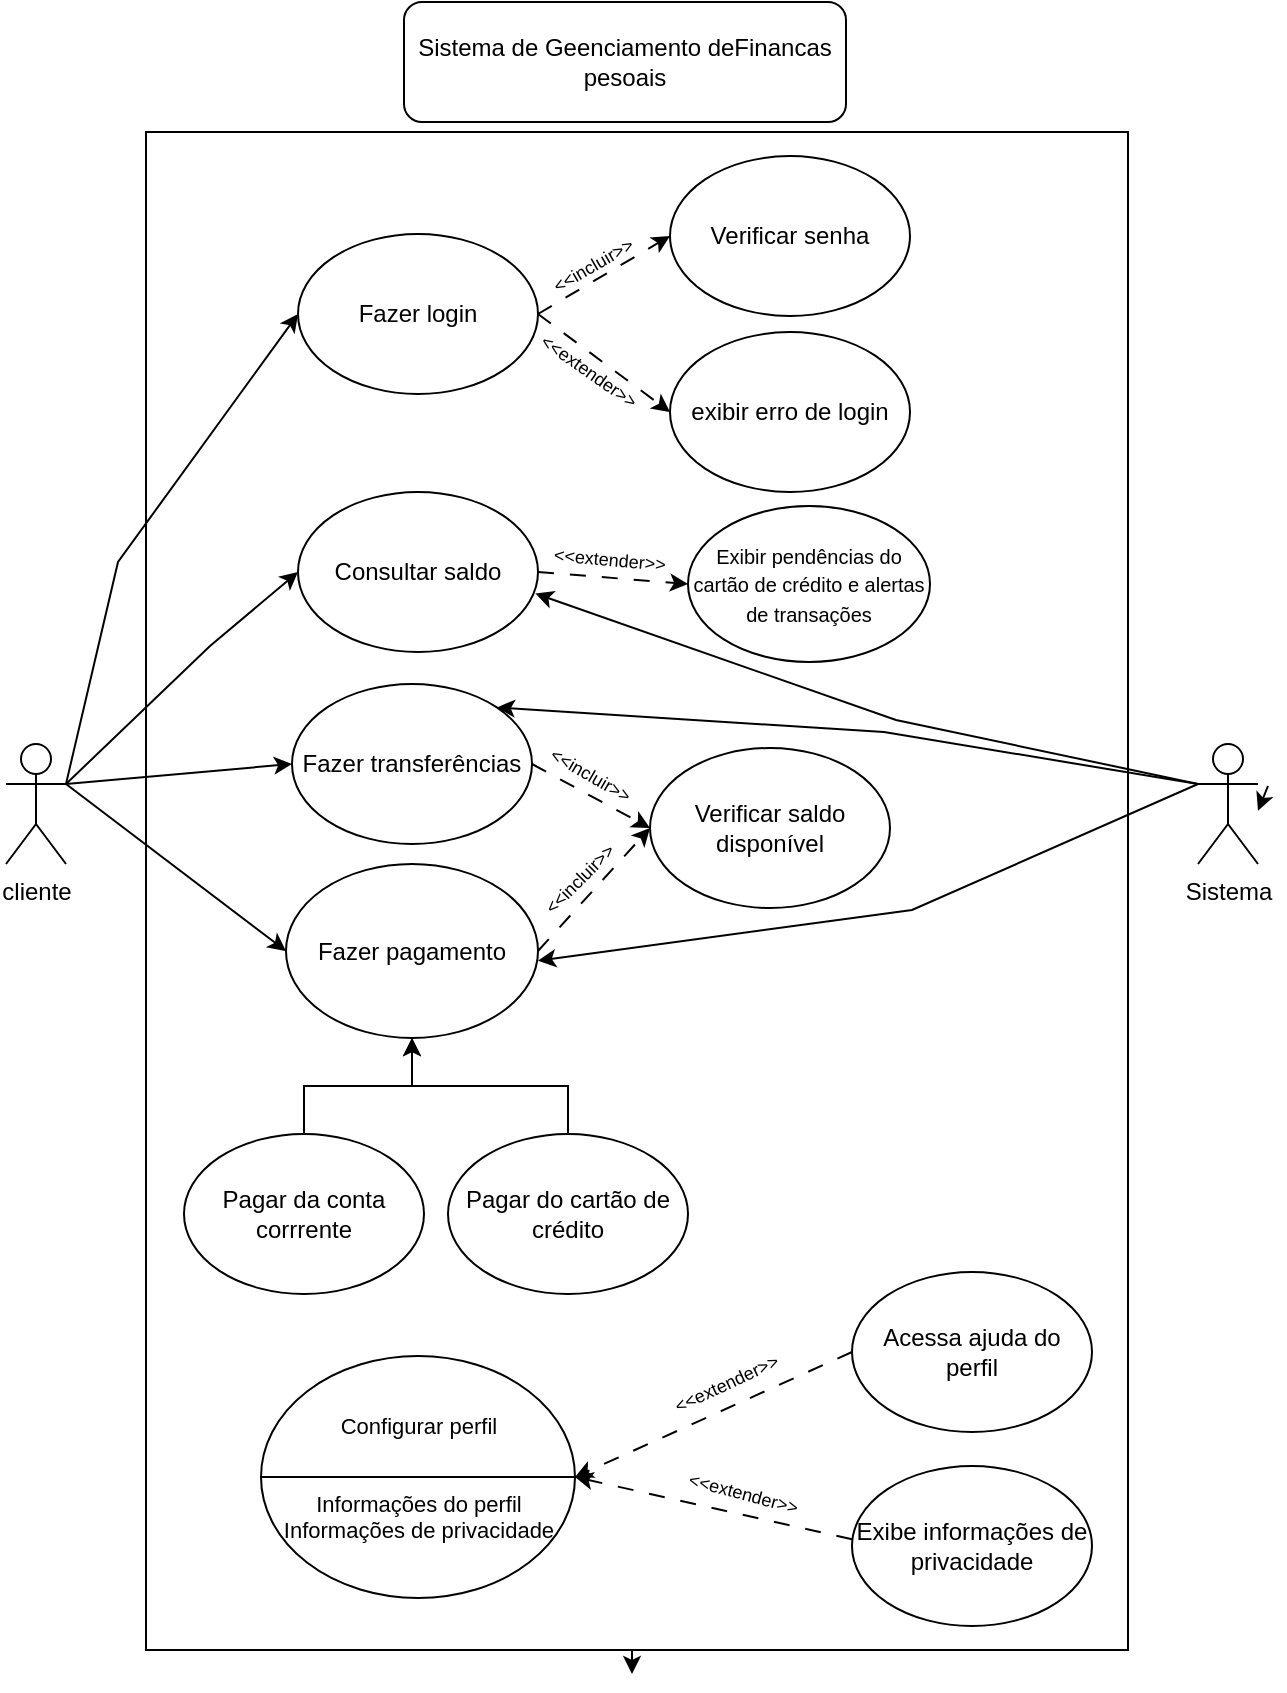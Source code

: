 <mxfile version="22.0.2" type="github">
  <diagram name="Page-1" id="4mHVYZyLnhP37JVIOnOW">
    <mxGraphModel dx="2629" dy="1048" grid="0" gridSize="10" guides="1" tooltips="1" connect="1" arrows="1" fold="1" page="0" pageScale="1" pageWidth="850" pageHeight="1100" math="0" shadow="0">
      <root>
        <mxCell id="0" />
        <mxCell id="1" parent="0" />
        <mxCell id="uMvzzYSh7ymHvS__3Q5s-1" value="&lt;div&gt;cliente&lt;/div&gt;&lt;div&gt;&lt;br&gt;&lt;/div&gt;" style="shape=umlActor;verticalLabelPosition=bottom;verticalAlign=top;html=1;outlineConnect=0;" vertex="1" parent="1">
          <mxGeometry x="-1115" y="212" width="30" height="60" as="geometry" />
        </mxCell>
        <mxCell id="uMvzzYSh7ymHvS__3Q5s-52" style="edgeStyle=orthogonalEdgeStyle;rounded=0;orthogonalLoop=1;jettySize=auto;html=1;exitX=0.5;exitY=1;exitDx=0;exitDy=0;" edge="1" parent="1" source="uMvzzYSh7ymHvS__3Q5s-3">
          <mxGeometry relative="1" as="geometry">
            <mxPoint x="-802" y="677" as="targetPoint" />
          </mxGeometry>
        </mxCell>
        <mxCell id="uMvzzYSh7ymHvS__3Q5s-3" value="" style="rounded=0;whiteSpace=wrap;html=1;gradientColor=none;" vertex="1" parent="1">
          <mxGeometry x="-1045" y="-94" width="491" height="759" as="geometry" />
        </mxCell>
        <mxCell id="uMvzzYSh7ymHvS__3Q5s-6" value="Fazer login" style="ellipse;whiteSpace=wrap;html=1;" vertex="1" parent="1">
          <mxGeometry x="-969" y="-43" width="120" height="80" as="geometry" />
        </mxCell>
        <mxCell id="uMvzzYSh7ymHvS__3Q5s-7" value="Verificar senha" style="ellipse;whiteSpace=wrap;html=1;" vertex="1" parent="1">
          <mxGeometry x="-783" y="-82" width="120" height="80" as="geometry" />
        </mxCell>
        <mxCell id="uMvzzYSh7ymHvS__3Q5s-8" value="exibir erro de login" style="ellipse;whiteSpace=wrap;html=1;" vertex="1" parent="1">
          <mxGeometry x="-783" y="6" width="120" height="80" as="geometry" />
        </mxCell>
        <mxCell id="uMvzzYSh7ymHvS__3Q5s-9" value="Fazer transferências" style="ellipse;whiteSpace=wrap;html=1;" vertex="1" parent="1">
          <mxGeometry x="-972" y="182" width="120" height="80" as="geometry" />
        </mxCell>
        <mxCell id="uMvzzYSh7ymHvS__3Q5s-10" value="Verificar saldo disponível" style="ellipse;whiteSpace=wrap;html=1;" vertex="1" parent="1">
          <mxGeometry x="-793" y="214" width="120" height="80" as="geometry" />
        </mxCell>
        <mxCell id="uMvzzYSh7ymHvS__3Q5s-11" value="&lt;div style=&quot;font-size: 11px;&quot;&gt;&lt;font style=&quot;font-size: 11px;&quot;&gt;Configurar perfil&lt;/font&gt;&lt;/div&gt;&lt;div style=&quot;font-size: 11px;&quot;&gt;&lt;font style=&quot;font-size: 11px;&quot;&gt;&lt;br&gt;&lt;/font&gt;&lt;/div&gt;&lt;div style=&quot;font-size: 11px;&quot;&gt;&lt;font style=&quot;font-size: 11px;&quot;&gt;&lt;br&gt;&lt;/font&gt;&lt;/div&gt;&lt;div style=&quot;font-size: 11px;&quot;&gt;&lt;font style=&quot;font-size: 11px;&quot;&gt;Informações do perfil&lt;/font&gt;&lt;/div&gt;&lt;div style=&quot;font-size: 11px;&quot;&gt;&lt;font style=&quot;font-size: 11px;&quot;&gt;Informações de privacidade&lt;font style=&quot;font-size: 11px;&quot;&gt;&lt;br&gt;&lt;/font&gt;&lt;/font&gt;&lt;/div&gt;" style="ellipse;whiteSpace=wrap;html=1;" vertex="1" parent="1">
          <mxGeometry x="-987.5" y="518" width="157" height="121" as="geometry" />
        </mxCell>
        <mxCell id="uMvzzYSh7ymHvS__3Q5s-42" value="" style="edgeStyle=orthogonalEdgeStyle;rounded=0;orthogonalLoop=1;jettySize=auto;html=1;" edge="1" parent="1" source="uMvzzYSh7ymHvS__3Q5s-12" target="uMvzzYSh7ymHvS__3Q5s-13">
          <mxGeometry relative="1" as="geometry" />
        </mxCell>
        <mxCell id="uMvzzYSh7ymHvS__3Q5s-12" value="Pagar da conta corrrente" style="ellipse;whiteSpace=wrap;html=1;" vertex="1" parent="1">
          <mxGeometry x="-1026" y="407" width="120" height="80" as="geometry" />
        </mxCell>
        <mxCell id="uMvzzYSh7ymHvS__3Q5s-13" value="Fazer pagamento" style="ellipse;whiteSpace=wrap;html=1;" vertex="1" parent="1">
          <mxGeometry x="-975" y="272" width="126" height="87" as="geometry" />
        </mxCell>
        <mxCell id="uMvzzYSh7ymHvS__3Q5s-14" value="Consultar saldo" style="ellipse;whiteSpace=wrap;html=1;" vertex="1" parent="1">
          <mxGeometry x="-969" y="86" width="120" height="80" as="geometry" />
        </mxCell>
        <mxCell id="uMvzzYSh7ymHvS__3Q5s-20" value="" style="endArrow=classic;html=1;rounded=0;exitX=1;exitY=0.5;exitDx=0;exitDy=0;entryX=0;entryY=0.5;entryDx=0;entryDy=0;dashed=1;dashPattern=8 8;" edge="1" parent="1" source="uMvzzYSh7ymHvS__3Q5s-6" target="uMvzzYSh7ymHvS__3Q5s-7">
          <mxGeometry width="50" height="50" relative="1" as="geometry">
            <mxPoint x="-838" y="-2" as="sourcePoint" />
            <mxPoint x="-788" y="-52" as="targetPoint" />
          </mxGeometry>
        </mxCell>
        <mxCell id="uMvzzYSh7ymHvS__3Q5s-21" value="" style="endArrow=classic;html=1;rounded=0;exitX=1;exitY=0.5;exitDx=0;exitDy=0;entryX=0;entryY=0.5;entryDx=0;entryDy=0;dashed=1;dashPattern=8 8;" edge="1" parent="1" source="uMvzzYSh7ymHvS__3Q5s-6" target="uMvzzYSh7ymHvS__3Q5s-8">
          <mxGeometry width="50" height="50" relative="1" as="geometry">
            <mxPoint x="-841" y="23" as="sourcePoint" />
            <mxPoint x="-775" y="-16" as="targetPoint" />
          </mxGeometry>
        </mxCell>
        <mxCell id="uMvzzYSh7ymHvS__3Q5s-22" value="&lt;font style=&quot;font-size: 9px;&quot;&gt;&amp;lt;&amp;lt;incluir&amp;gt;&amp;gt;&lt;/font&gt;" style="text;html=1;strokeColor=none;fillColor=none;align=center;verticalAlign=middle;whiteSpace=wrap;rounded=0;rotation=-30;" vertex="1" parent="1">
          <mxGeometry x="-847" y="-35" width="50" height="13" as="geometry" />
        </mxCell>
        <mxCell id="uMvzzYSh7ymHvS__3Q5s-24" value="&lt;font style=&quot;font-size: 9px;&quot;&gt;&amp;lt;&amp;lt;extender&amp;gt;&amp;gt;&lt;/font&gt;" style="text;html=1;strokeColor=none;fillColor=none;align=center;verticalAlign=middle;whiteSpace=wrap;rounded=0;rotation=35;" vertex="1" parent="1">
          <mxGeometry x="-848" y="20" width="50" height="10" as="geometry" />
        </mxCell>
        <mxCell id="uMvzzYSh7ymHvS__3Q5s-25" value="" style="endArrow=classic;html=1;rounded=0;entryX=0;entryY=0.5;entryDx=0;entryDy=0;exitX=1;exitY=0.333;exitDx=0;exitDy=0;exitPerimeter=0;" edge="1" parent="1" source="uMvzzYSh7ymHvS__3Q5s-1" target="uMvzzYSh7ymHvS__3Q5s-6">
          <mxGeometry width="50" height="50" relative="1" as="geometry">
            <mxPoint x="-1056" y="50" as="sourcePoint" />
            <mxPoint x="-1006" as="targetPoint" />
            <Array as="points">
              <mxPoint x="-1059" y="121" />
            </Array>
          </mxGeometry>
        </mxCell>
        <mxCell id="uMvzzYSh7ymHvS__3Q5s-26" value="" style="endArrow=classic;html=1;rounded=0;entryX=0;entryY=0.5;entryDx=0;entryDy=0;exitX=1;exitY=0.333;exitDx=0;exitDy=0;exitPerimeter=0;" edge="1" parent="1" source="uMvzzYSh7ymHvS__3Q5s-1" target="uMvzzYSh7ymHvS__3Q5s-14">
          <mxGeometry width="50" height="50" relative="1" as="geometry">
            <mxPoint x="-1058" y="237" as="sourcePoint" />
            <mxPoint x="-959" y="7" as="targetPoint" />
            <Array as="points">
              <mxPoint x="-1013" y="163" />
            </Array>
          </mxGeometry>
        </mxCell>
        <mxCell id="uMvzzYSh7ymHvS__3Q5s-27" value="" style="endArrow=classic;html=1;rounded=0;entryX=0;entryY=0.5;entryDx=0;entryDy=0;exitX=1;exitY=0.333;exitDx=0;exitDy=0;exitPerimeter=0;" edge="1" parent="1" source="uMvzzYSh7ymHvS__3Q5s-1" target="uMvzzYSh7ymHvS__3Q5s-9">
          <mxGeometry width="50" height="50" relative="1" as="geometry">
            <mxPoint x="-1048" y="247" as="sourcePoint" />
            <mxPoint x="-949" y="17" as="targetPoint" />
            <Array as="points" />
          </mxGeometry>
        </mxCell>
        <mxCell id="uMvzzYSh7ymHvS__3Q5s-28" value="" style="endArrow=classic;html=1;rounded=0;entryX=0;entryY=0.5;entryDx=0;entryDy=0;exitX=1;exitY=0.333;exitDx=0;exitDy=0;exitPerimeter=0;" edge="1" parent="1" source="uMvzzYSh7ymHvS__3Q5s-1" target="uMvzzYSh7ymHvS__3Q5s-13">
          <mxGeometry width="50" height="50" relative="1" as="geometry">
            <mxPoint x="-1058" y="237" as="sourcePoint" />
            <mxPoint x="-962" y="232" as="targetPoint" />
            <Array as="points" />
          </mxGeometry>
        </mxCell>
        <mxCell id="uMvzzYSh7ymHvS__3Q5s-30" value="" style="endArrow=classic;html=1;rounded=0;exitX=1;exitY=0.5;exitDx=0;exitDy=0;entryX=0;entryY=0.5;entryDx=0;entryDy=0;dashed=1;dashPattern=8 8;" edge="1" parent="1" source="uMvzzYSh7ymHvS__3Q5s-9" target="uMvzzYSh7ymHvS__3Q5s-10">
          <mxGeometry width="50" height="50" relative="1" as="geometry">
            <mxPoint x="-844" y="255" as="sourcePoint" />
            <mxPoint x="-794" y="205" as="targetPoint" />
          </mxGeometry>
        </mxCell>
        <mxCell id="uMvzzYSh7ymHvS__3Q5s-32" value="&lt;font style=&quot;font-size: 9px;&quot;&gt;&amp;lt;&amp;lt;incluir&amp;gt;&amp;gt;&lt;/font&gt;" style="text;html=1;strokeColor=none;fillColor=none;align=center;verticalAlign=middle;whiteSpace=wrap;rounded=0;rotation=30;" vertex="1" parent="1">
          <mxGeometry x="-847" y="220" width="50" height="13" as="geometry" />
        </mxCell>
        <mxCell id="uMvzzYSh7ymHvS__3Q5s-34" value="&lt;font style=&quot;font-size: 9px;&quot;&gt;&amp;lt;&amp;lt;incluir&amp;gt;&amp;gt;&lt;/font&gt;" style="text;html=1;strokeColor=none;fillColor=none;align=center;verticalAlign=middle;whiteSpace=wrap;rounded=0;rotation=-45;" vertex="1" parent="1">
          <mxGeometry x="-854" y="272" width="50" height="13" as="geometry" />
        </mxCell>
        <mxCell id="uMvzzYSh7ymHvS__3Q5s-37" value="" style="endArrow=classic;html=1;rounded=0;exitX=1;exitY=0.5;exitDx=0;exitDy=0;entryX=0;entryY=0.5;entryDx=0;entryDy=0;dashed=1;dashPattern=8 8;" edge="1" parent="1" source="uMvzzYSh7ymHvS__3Q5s-13" target="uMvzzYSh7ymHvS__3Q5s-10">
          <mxGeometry width="50" height="50" relative="1" as="geometry">
            <mxPoint x="-847" y="307" as="sourcePoint" />
            <mxPoint x="-788" y="339" as="targetPoint" />
          </mxGeometry>
        </mxCell>
        <mxCell id="uMvzzYSh7ymHvS__3Q5s-38" value="&lt;font style=&quot;font-size: 10px;&quot;&gt;Exibir pendências do cartão de crédito e alertas de transações&lt;font style=&quot;font-size: 10px;&quot;&gt;&lt;br&gt;&lt;/font&gt;&lt;/font&gt;" style="ellipse;whiteSpace=wrap;html=1;" vertex="1" parent="1">
          <mxGeometry x="-774" y="93" width="121" height="78" as="geometry" />
        </mxCell>
        <mxCell id="uMvzzYSh7ymHvS__3Q5s-39" value="" style="endArrow=classic;html=1;rounded=0;entryX=0;entryY=0.5;entryDx=0;entryDy=0;exitX=1;exitY=0.5;exitDx=0;exitDy=0;dashed=1;dashPattern=8 8;" edge="1" parent="1" source="uMvzzYSh7ymHvS__3Q5s-14" target="uMvzzYSh7ymHvS__3Q5s-38">
          <mxGeometry width="50" height="50" relative="1" as="geometry">
            <mxPoint x="-849" y="151" as="sourcePoint" />
            <mxPoint x="-799" y="101" as="targetPoint" />
          </mxGeometry>
        </mxCell>
        <mxCell id="uMvzzYSh7ymHvS__3Q5s-40" value="&lt;font style=&quot;font-size: 9px;&quot;&gt;&amp;lt;&amp;lt;extender&amp;gt;&amp;gt;&lt;/font&gt;" style="text;html=1;strokeColor=none;fillColor=none;align=center;verticalAlign=middle;whiteSpace=wrap;rounded=0;rotation=5;" vertex="1" parent="1">
          <mxGeometry x="-838" y="114" width="50" height="10" as="geometry" />
        </mxCell>
        <mxCell id="uMvzzYSh7ymHvS__3Q5s-41" value="Pagar do cartão de crédito" style="ellipse;whiteSpace=wrap;html=1;" vertex="1" parent="1">
          <mxGeometry x="-894" y="407" width="120" height="80" as="geometry" />
        </mxCell>
        <mxCell id="uMvzzYSh7ymHvS__3Q5s-44" value="" style="endArrow=none;html=1;rounded=0;entryX=1;entryY=0.5;entryDx=0;entryDy=0;exitX=0;exitY=0.5;exitDx=0;exitDy=0;" edge="1" parent="1" source="uMvzzYSh7ymHvS__3Q5s-11" target="uMvzzYSh7ymHvS__3Q5s-11">
          <mxGeometry width="50" height="50" relative="1" as="geometry">
            <mxPoint x="-1000" y="617.5" as="sourcePoint" />
            <mxPoint x="-950" y="567.5" as="targetPoint" />
          </mxGeometry>
        </mxCell>
        <mxCell id="uMvzzYSh7ymHvS__3Q5s-45" value="" style="endArrow=classic;html=1;rounded=0;entryX=0.5;entryY=1;entryDx=0;entryDy=0;exitX=0.5;exitY=0;exitDx=0;exitDy=0;" edge="1" parent="1" source="uMvzzYSh7ymHvS__3Q5s-41" target="uMvzzYSh7ymHvS__3Q5s-13">
          <mxGeometry width="50" height="50" relative="1" as="geometry">
            <mxPoint x="-909" y="417" as="sourcePoint" />
            <mxPoint x="-859" y="367" as="targetPoint" />
            <Array as="points">
              <mxPoint x="-834" y="383" />
              <mxPoint x="-912" y="383" />
            </Array>
          </mxGeometry>
        </mxCell>
        <mxCell id="uMvzzYSh7ymHvS__3Q5s-46" value="Acessa ajuda do perfil" style="ellipse;whiteSpace=wrap;html=1;" vertex="1" parent="1">
          <mxGeometry x="-692" y="476" width="120" height="80" as="geometry" />
        </mxCell>
        <mxCell id="uMvzzYSh7ymHvS__3Q5s-47" value="Exibe informações de privacidade" style="ellipse;whiteSpace=wrap;html=1;" vertex="1" parent="1">
          <mxGeometry x="-692" y="573" width="120" height="80" as="geometry" />
        </mxCell>
        <mxCell id="uMvzzYSh7ymHvS__3Q5s-48" value="" style="endArrow=classic;html=1;rounded=0;entryX=1;entryY=0.5;entryDx=0;entryDy=0;exitX=0;exitY=0.5;exitDx=0;exitDy=0;dashed=1;dashPattern=8 8;" edge="1" parent="1" source="uMvzzYSh7ymHvS__3Q5s-46" target="uMvzzYSh7ymHvS__3Q5s-11">
          <mxGeometry width="50" height="50" relative="1" as="geometry">
            <mxPoint x="-730.53" y="512" as="sourcePoint" />
            <mxPoint x="-735.469" y="613" as="targetPoint" />
          </mxGeometry>
        </mxCell>
        <mxCell id="uMvzzYSh7ymHvS__3Q5s-50" value="" style="endArrow=classic;html=1;rounded=0;entryX=1;entryY=0.5;entryDx=0;entryDy=0;exitX=0;exitY=0.458;exitDx=0;exitDy=0;exitPerimeter=0;dashed=1;dashPattern=8 8;" edge="1" parent="1" source="uMvzzYSh7ymHvS__3Q5s-47" target="uMvzzYSh7ymHvS__3Q5s-11">
          <mxGeometry width="50" height="50" relative="1" as="geometry">
            <mxPoint x="-689" y="563" as="sourcePoint" />
            <mxPoint x="-830" y="611" as="targetPoint" />
          </mxGeometry>
        </mxCell>
        <mxCell id="uMvzzYSh7ymHvS__3Q5s-51" style="edgeStyle=orthogonalEdgeStyle;rounded=0;orthogonalLoop=1;jettySize=auto;html=1;exitX=0.5;exitY=1;exitDx=0;exitDy=0;" edge="1" parent="1" source="uMvzzYSh7ymHvS__3Q5s-3" target="uMvzzYSh7ymHvS__3Q5s-3">
          <mxGeometry relative="1" as="geometry" />
        </mxCell>
        <mxCell id="uMvzzYSh7ymHvS__3Q5s-55" value="" style="endArrow=classic;html=1;rounded=0;entryX=0.989;entryY=0.635;entryDx=0;entryDy=0;entryPerimeter=0;exitX=0;exitY=0.333;exitDx=0;exitDy=0;exitPerimeter=0;" edge="1" parent="1" source="uMvzzYSh7ymHvS__3Q5s-53" target="uMvzzYSh7ymHvS__3Q5s-14">
          <mxGeometry width="50" height="50" relative="1" as="geometry">
            <mxPoint x="-534" y="212" as="sourcePoint" />
            <mxPoint x="-398" y="150" as="targetPoint" />
            <Array as="points">
              <mxPoint x="-670" y="200" />
            </Array>
          </mxGeometry>
        </mxCell>
        <mxCell id="uMvzzYSh7ymHvS__3Q5s-57" value="" style="endArrow=classic;html=1;rounded=0;entryX=1;entryY=0;entryDx=0;entryDy=0;exitX=0;exitY=0.333;exitDx=0;exitDy=0;exitPerimeter=0;" edge="1" parent="1" source="uMvzzYSh7ymHvS__3Q5s-53" target="uMvzzYSh7ymHvS__3Q5s-9">
          <mxGeometry width="50" height="50" relative="1" as="geometry">
            <mxPoint x="-623" y="299" as="sourcePoint" />
            <mxPoint x="-573" y="249" as="targetPoint" />
            <Array as="points">
              <mxPoint x="-676" y="206" />
            </Array>
          </mxGeometry>
        </mxCell>
        <mxCell id="uMvzzYSh7ymHvS__3Q5s-58" value="" style="endArrow=classic;html=1;rounded=0;entryX=1;entryY=0.556;entryDx=0;entryDy=0;entryPerimeter=0;exitX=0;exitY=0.333;exitDx=0;exitDy=0;exitPerimeter=0;" edge="1" parent="1" source="uMvzzYSh7ymHvS__3Q5s-53" target="uMvzzYSh7ymHvS__3Q5s-13">
          <mxGeometry width="50" height="50" relative="1" as="geometry">
            <mxPoint x="-484" y="233" as="sourcePoint" />
            <mxPoint x="-573" y="249" as="targetPoint" />
            <Array as="points">
              <mxPoint x="-662" y="295" />
            </Array>
          </mxGeometry>
        </mxCell>
        <mxCell id="uMvzzYSh7ymHvS__3Q5s-59" value="Sistema de Geenciamento deFinancas pesoais" style="rounded=1;whiteSpace=wrap;html=1;" vertex="1" parent="1">
          <mxGeometry x="-916" y="-159" width="221" height="60" as="geometry" />
        </mxCell>
        <mxCell id="uMvzzYSh7ymHvS__3Q5s-60" value="&lt;font style=&quot;font-size: 9px;&quot;&gt;&amp;lt;&amp;lt;extender&amp;gt;&amp;gt;&lt;/font&gt;" style="text;html=1;strokeColor=none;fillColor=none;align=center;verticalAlign=middle;whiteSpace=wrap;rounded=0;rotation=-25;" vertex="1" parent="1">
          <mxGeometry x="-780" y="526" width="50" height="10" as="geometry" />
        </mxCell>
        <mxCell id="uMvzzYSh7ymHvS__3Q5s-61" value="&lt;font style=&quot;font-size: 9px;&quot;&gt;&amp;lt;&amp;lt;extender&amp;gt;&amp;gt;&lt;/font&gt;" style="text;html=1;strokeColor=none;fillColor=none;align=center;verticalAlign=middle;whiteSpace=wrap;rounded=0;rotation=15;" vertex="1" parent="1">
          <mxGeometry x="-771" y="581" width="50" height="10" as="geometry" />
        </mxCell>
        <mxCell id="uMvzzYSh7ymHvS__3Q5s-62" value="" style="endArrow=classic;html=1;rounded=0;entryX=1;entryY=0.556;entryDx=0;entryDy=0;entryPerimeter=0;" edge="1" parent="1" target="uMvzzYSh7ymHvS__3Q5s-53">
          <mxGeometry width="50" height="50" relative="1" as="geometry">
            <mxPoint x="-484" y="233" as="sourcePoint" />
            <mxPoint x="-849" y="320" as="targetPoint" />
            <Array as="points" />
          </mxGeometry>
        </mxCell>
        <mxCell id="uMvzzYSh7ymHvS__3Q5s-53" value="&lt;div&gt;Sistema&lt;/div&gt;&lt;div&gt;&lt;br&gt;&lt;/div&gt;" style="shape=umlActor;verticalLabelPosition=bottom;verticalAlign=top;html=1;outlineConnect=0;" vertex="1" parent="1">
          <mxGeometry x="-519" y="212" width="30" height="60" as="geometry" />
        </mxCell>
      </root>
    </mxGraphModel>
  </diagram>
</mxfile>
